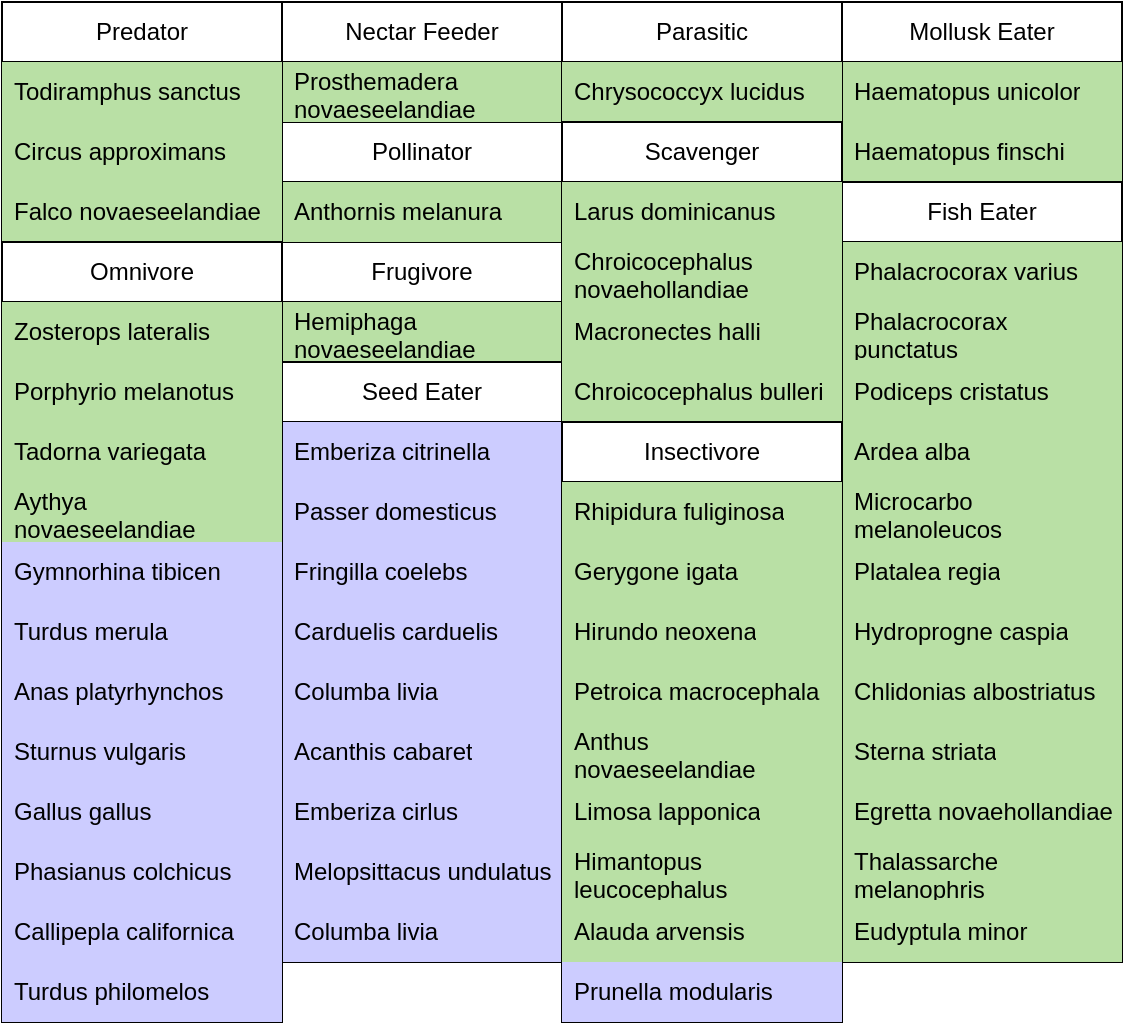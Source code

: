 <mxfile version="22.0.4" type="github">
  <diagram name="Page-1" id="hpkVz6n-l7aUyLmojiAf">
    <mxGraphModel dx="1103" dy="648" grid="1" gridSize="10" guides="1" tooltips="1" connect="1" arrows="1" fold="1" page="1" pageScale="1" pageWidth="827" pageHeight="1169" math="0" shadow="0">
      <root>
        <mxCell id="0" />
        <mxCell id="1" parent="0" />
        <mxCell id="hNA__n7wS_Ob8VKDCrHf-3" value="Frugivore" style="swimlane;fontStyle=0;childLayout=stackLayout;horizontal=1;startSize=30;horizontalStack=0;resizeParent=1;resizeParentMax=0;resizeLast=0;collapsible=1;marginBottom=0;whiteSpace=wrap;html=1;" vertex="1" parent="1">
          <mxGeometry x="260" y="600" width="140" height="60" as="geometry" />
        </mxCell>
        <mxCell id="hNA__n7wS_Ob8VKDCrHf-4" value="Hemiphaga novaeseelandiae" style="text;strokeColor=none;fillColor=#B9E0A5;align=left;verticalAlign=middle;spacingLeft=4;spacingRight=4;overflow=hidden;points=[[0,0.5],[1,0.5]];portConstraint=eastwest;rotatable=0;whiteSpace=wrap;html=1;" vertex="1" parent="hNA__n7wS_Ob8VKDCrHf-3">
          <mxGeometry y="30" width="140" height="30" as="geometry" />
        </mxCell>
        <mxCell id="hNA__n7wS_Ob8VKDCrHf-43" value="Pollinator" style="swimlane;fontStyle=0;childLayout=stackLayout;horizontal=1;startSize=30;horizontalStack=0;resizeParent=1;resizeParentMax=0;resizeLast=0;collapsible=1;marginBottom=0;whiteSpace=wrap;html=1;" vertex="1" parent="1">
          <mxGeometry x="260" y="540" width="140" height="60" as="geometry" />
        </mxCell>
        <mxCell id="hNA__n7wS_Ob8VKDCrHf-44" value="Anthornis melanura" style="text;strokeColor=none;fillColor=#B9E0A5;align=left;verticalAlign=middle;spacingLeft=4;spacingRight=4;overflow=hidden;points=[[0,0.5],[1,0.5]];portConstraint=eastwest;rotatable=0;whiteSpace=wrap;html=1;" vertex="1" parent="hNA__n7wS_Ob8VKDCrHf-43">
          <mxGeometry y="30" width="140" height="30" as="geometry" />
        </mxCell>
        <mxCell id="hNA__n7wS_Ob8VKDCrHf-45" value="Nectar Feeder" style="swimlane;fontStyle=0;childLayout=stackLayout;horizontal=1;startSize=30;horizontalStack=0;resizeParent=1;resizeParentMax=0;resizeLast=0;collapsible=1;marginBottom=0;whiteSpace=wrap;html=1;" vertex="1" parent="1">
          <mxGeometry x="260" y="480" width="140" height="60" as="geometry" />
        </mxCell>
        <mxCell id="hNA__n7wS_Ob8VKDCrHf-46" value="Prosthemadera novaeseelandiae" style="text;strokeColor=none;fillColor=#B9E0A5;align=left;verticalAlign=middle;spacingLeft=4;spacingRight=4;overflow=hidden;points=[[0,0.5],[1,0.5]];portConstraint=eastwest;rotatable=0;whiteSpace=wrap;html=1;" vertex="1" parent="hNA__n7wS_Ob8VKDCrHf-45">
          <mxGeometry y="30" width="140" height="30" as="geometry" />
        </mxCell>
        <mxCell id="hNA__n7wS_Ob8VKDCrHf-49" value="Seed Eater" style="swimlane;fontStyle=0;childLayout=stackLayout;horizontal=1;startSize=30;horizontalStack=0;resizeParent=1;resizeParentMax=0;resizeLast=0;collapsible=1;marginBottom=0;whiteSpace=wrap;html=1;" vertex="1" parent="1">
          <mxGeometry x="260" y="660" width="140" height="300" as="geometry" />
        </mxCell>
        <mxCell id="hNA__n7wS_Ob8VKDCrHf-50" value="Emberiza citrinella" style="text;strokeColor=none;fillColor=#CCCCFF;align=left;verticalAlign=middle;spacingLeft=4;spacingRight=4;overflow=hidden;points=[[0,0.5],[1,0.5]];portConstraint=eastwest;rotatable=0;whiteSpace=wrap;html=1;" vertex="1" parent="hNA__n7wS_Ob8VKDCrHf-49">
          <mxGeometry y="30" width="140" height="30" as="geometry" />
        </mxCell>
        <mxCell id="hNA__n7wS_Ob8VKDCrHf-52" value="Passer domesticus" style="text;strokeColor=none;fillColor=#CCCCFF;align=left;verticalAlign=middle;spacingLeft=4;spacingRight=4;overflow=hidden;points=[[0,0.5],[1,0.5]];portConstraint=eastwest;rotatable=0;whiteSpace=wrap;html=1;" vertex="1" parent="hNA__n7wS_Ob8VKDCrHf-49">
          <mxGeometry y="60" width="140" height="30" as="geometry" />
        </mxCell>
        <mxCell id="hNA__n7wS_Ob8VKDCrHf-53" value="Fringilla coelebs" style="text;strokeColor=none;fillColor=#CCCCFF;align=left;verticalAlign=middle;spacingLeft=4;spacingRight=4;overflow=hidden;points=[[0,0.5],[1,0.5]];portConstraint=eastwest;rotatable=0;whiteSpace=wrap;html=1;" vertex="1" parent="hNA__n7wS_Ob8VKDCrHf-49">
          <mxGeometry y="90" width="140" height="30" as="geometry" />
        </mxCell>
        <mxCell id="hNA__n7wS_Ob8VKDCrHf-56" value="Carduelis carduelis" style="text;strokeColor=none;fillColor=#CCCCFF;align=left;verticalAlign=middle;spacingLeft=4;spacingRight=4;overflow=hidden;points=[[0,0.5],[1,0.5]];portConstraint=eastwest;rotatable=0;whiteSpace=wrap;html=1;" vertex="1" parent="hNA__n7wS_Ob8VKDCrHf-49">
          <mxGeometry y="120" width="140" height="30" as="geometry" />
        </mxCell>
        <mxCell id="hNA__n7wS_Ob8VKDCrHf-55" value="Columba livia" style="text;strokeColor=none;fillColor=#CCCCFF;align=left;verticalAlign=middle;spacingLeft=4;spacingRight=4;overflow=hidden;points=[[0,0.5],[1,0.5]];portConstraint=eastwest;rotatable=0;whiteSpace=wrap;html=1;" vertex="1" parent="hNA__n7wS_Ob8VKDCrHf-49">
          <mxGeometry y="150" width="140" height="30" as="geometry" />
        </mxCell>
        <mxCell id="hNA__n7wS_Ob8VKDCrHf-58" value="Acanthis cabaret" style="text;strokeColor=none;fillColor=#CCCCFF;align=left;verticalAlign=middle;spacingLeft=4;spacingRight=4;overflow=hidden;points=[[0,0.5],[1,0.5]];portConstraint=eastwest;rotatable=0;whiteSpace=wrap;html=1;" vertex="1" parent="hNA__n7wS_Ob8VKDCrHf-49">
          <mxGeometry y="180" width="140" height="30" as="geometry" />
        </mxCell>
        <mxCell id="hNA__n7wS_Ob8VKDCrHf-57" value="Emberiza cirlus" style="text;strokeColor=none;fillColor=#CCCCFF;align=left;verticalAlign=middle;spacingLeft=4;spacingRight=4;overflow=hidden;points=[[0,0.5],[1,0.5]];portConstraint=eastwest;rotatable=0;whiteSpace=wrap;html=1;" vertex="1" parent="hNA__n7wS_Ob8VKDCrHf-49">
          <mxGeometry y="210" width="140" height="30" as="geometry" />
        </mxCell>
        <mxCell id="hNA__n7wS_Ob8VKDCrHf-54" value="Melopsittacus undulatus" style="text;strokeColor=none;fillColor=#CCCCFF;align=left;verticalAlign=middle;spacingLeft=4;spacingRight=4;overflow=hidden;points=[[0,0.5],[1,0.5]];portConstraint=eastwest;rotatable=0;whiteSpace=wrap;html=1;" vertex="1" parent="hNA__n7wS_Ob8VKDCrHf-49">
          <mxGeometry y="240" width="140" height="30" as="geometry" />
        </mxCell>
        <mxCell id="hNA__n7wS_Ob8VKDCrHf-68" value="Columba livia" style="text;strokeColor=none;fillColor=#CCCCFF;align=left;verticalAlign=middle;spacingLeft=4;spacingRight=4;overflow=hidden;points=[[0,0.5],[1,0.5]];portConstraint=eastwest;rotatable=0;whiteSpace=wrap;html=1;" vertex="1" parent="hNA__n7wS_Ob8VKDCrHf-49">
          <mxGeometry y="270" width="140" height="30" as="geometry" />
        </mxCell>
        <mxCell id="hNA__n7wS_Ob8VKDCrHf-69" value="Mollusk Eater" style="swimlane;fontStyle=0;childLayout=stackLayout;horizontal=1;startSize=30;horizontalStack=0;resizeParent=1;resizeParentMax=0;resizeLast=0;collapsible=1;marginBottom=0;whiteSpace=wrap;html=1;" vertex="1" parent="1">
          <mxGeometry x="540" y="480" width="140" height="90" as="geometry" />
        </mxCell>
        <mxCell id="hNA__n7wS_Ob8VKDCrHf-70" value="Haematopus unicolor" style="text;strokeColor=none;fillColor=#B9E0A5;align=left;verticalAlign=middle;spacingLeft=4;spacingRight=4;overflow=hidden;points=[[0,0.5],[1,0.5]];portConstraint=eastwest;rotatable=0;whiteSpace=wrap;html=1;" vertex="1" parent="hNA__n7wS_Ob8VKDCrHf-69">
          <mxGeometry y="30" width="140" height="30" as="geometry" />
        </mxCell>
        <mxCell id="hNA__n7wS_Ob8VKDCrHf-71" value="Haematopus finschi" style="text;strokeColor=none;fillColor=#B9E0A5;align=left;verticalAlign=middle;spacingLeft=4;spacingRight=4;overflow=hidden;points=[[0,0.5],[1,0.5]];portConstraint=eastwest;rotatable=0;whiteSpace=wrap;html=1;" vertex="1" parent="hNA__n7wS_Ob8VKDCrHf-69">
          <mxGeometry y="60" width="140" height="30" as="geometry" />
        </mxCell>
        <mxCell id="hNA__n7wS_Ob8VKDCrHf-79" value="Fish Eater" style="swimlane;fontStyle=0;childLayout=stackLayout;horizontal=1;startSize=30;horizontalStack=0;resizeParent=1;resizeParentMax=0;resizeLast=0;collapsible=1;marginBottom=0;whiteSpace=wrap;html=1;" vertex="1" parent="1">
          <mxGeometry x="540" y="570" width="140" height="390" as="geometry" />
        </mxCell>
        <mxCell id="hNA__n7wS_Ob8VKDCrHf-80" value="Phalacrocorax varius" style="text;strokeColor=none;fillColor=#B9E0A5;align=left;verticalAlign=middle;spacingLeft=4;spacingRight=4;overflow=hidden;points=[[0,0.5],[1,0.5]];portConstraint=eastwest;rotatable=0;whiteSpace=wrap;html=1;" vertex="1" parent="hNA__n7wS_Ob8VKDCrHf-79">
          <mxGeometry y="30" width="140" height="30" as="geometry" />
        </mxCell>
        <mxCell id="hNA__n7wS_Ob8VKDCrHf-81" value="Phalacrocorax punctatus" style="text;strokeColor=none;fillColor=#B9E0A5;align=left;verticalAlign=middle;spacingLeft=4;spacingRight=4;overflow=hidden;points=[[0,0.5],[1,0.5]];portConstraint=eastwest;rotatable=0;whiteSpace=wrap;html=1;" vertex="1" parent="hNA__n7wS_Ob8VKDCrHf-79">
          <mxGeometry y="60" width="140" height="30" as="geometry" />
        </mxCell>
        <mxCell id="hNA__n7wS_Ob8VKDCrHf-82" value="Podiceps cristatus" style="text;strokeColor=none;fillColor=#B9E0A5;align=left;verticalAlign=middle;spacingLeft=4;spacingRight=4;overflow=hidden;points=[[0,0.5],[1,0.5]];portConstraint=eastwest;rotatable=0;whiteSpace=wrap;html=1;" vertex="1" parent="hNA__n7wS_Ob8VKDCrHf-79">
          <mxGeometry y="90" width="140" height="30" as="geometry" />
        </mxCell>
        <mxCell id="hNA__n7wS_Ob8VKDCrHf-83" value="Ardea alba" style="text;strokeColor=none;fillColor=#B9E0A5;align=left;verticalAlign=middle;spacingLeft=4;spacingRight=4;overflow=hidden;points=[[0,0.5],[1,0.5]];portConstraint=eastwest;rotatable=0;whiteSpace=wrap;html=1;" vertex="1" parent="hNA__n7wS_Ob8VKDCrHf-79">
          <mxGeometry y="120" width="140" height="30" as="geometry" />
        </mxCell>
        <mxCell id="hNA__n7wS_Ob8VKDCrHf-84" value="Microcarbo melanoleucos" style="text;strokeColor=none;fillColor=#B9E0A5;align=left;verticalAlign=middle;spacingLeft=4;spacingRight=4;overflow=hidden;points=[[0,0.5],[1,0.5]];portConstraint=eastwest;rotatable=0;whiteSpace=wrap;html=1;" vertex="1" parent="hNA__n7wS_Ob8VKDCrHf-79">
          <mxGeometry y="150" width="140" height="30" as="geometry" />
        </mxCell>
        <mxCell id="hNA__n7wS_Ob8VKDCrHf-87" value="Platalea regia" style="text;strokeColor=none;fillColor=#B9E0A5;align=left;verticalAlign=middle;spacingLeft=4;spacingRight=4;overflow=hidden;points=[[0,0.5],[1,0.5]];portConstraint=eastwest;rotatable=0;whiteSpace=wrap;html=1;" vertex="1" parent="hNA__n7wS_Ob8VKDCrHf-79">
          <mxGeometry y="180" width="140" height="30" as="geometry" />
        </mxCell>
        <mxCell id="hNA__n7wS_Ob8VKDCrHf-86" value="Hydroprogne caspia" style="text;strokeColor=none;fillColor=#B9E0A5;align=left;verticalAlign=middle;spacingLeft=4;spacingRight=4;overflow=hidden;points=[[0,0.5],[1,0.5]];portConstraint=eastwest;rotatable=0;whiteSpace=wrap;html=1;" vertex="1" parent="hNA__n7wS_Ob8VKDCrHf-79">
          <mxGeometry y="210" width="140" height="30" as="geometry" />
        </mxCell>
        <mxCell id="hNA__n7wS_Ob8VKDCrHf-85" value="Chlidonias albostriatus" style="text;strokeColor=none;fillColor=#B9E0A5;align=left;verticalAlign=middle;spacingLeft=4;spacingRight=4;overflow=hidden;points=[[0,0.5],[1,0.5]];portConstraint=eastwest;rotatable=0;whiteSpace=wrap;html=1;" vertex="1" parent="hNA__n7wS_Ob8VKDCrHf-79">
          <mxGeometry y="240" width="140" height="30" as="geometry" />
        </mxCell>
        <mxCell id="hNA__n7wS_Ob8VKDCrHf-88" value="Sterna striata" style="text;strokeColor=none;fillColor=#B9E0A5;align=left;verticalAlign=middle;spacingLeft=4;spacingRight=4;overflow=hidden;points=[[0,0.5],[1,0.5]];portConstraint=eastwest;rotatable=0;whiteSpace=wrap;html=1;" vertex="1" parent="hNA__n7wS_Ob8VKDCrHf-79">
          <mxGeometry y="270" width="140" height="30" as="geometry" />
        </mxCell>
        <mxCell id="hNA__n7wS_Ob8VKDCrHf-89" value="Egretta novaehollandiae" style="text;strokeColor=none;fillColor=#B9E0A5;align=left;verticalAlign=middle;spacingLeft=4;spacingRight=4;overflow=hidden;points=[[0,0.5],[1,0.5]];portConstraint=eastwest;rotatable=0;whiteSpace=wrap;html=1;" vertex="1" parent="hNA__n7wS_Ob8VKDCrHf-79">
          <mxGeometry y="300" width="140" height="30" as="geometry" />
        </mxCell>
        <mxCell id="hNA__n7wS_Ob8VKDCrHf-91" value="Thalassarche melanophris" style="text;strokeColor=none;fillColor=#B9E0A5;align=left;verticalAlign=middle;spacingLeft=4;spacingRight=4;overflow=hidden;points=[[0,0.5],[1,0.5]];portConstraint=eastwest;rotatable=0;whiteSpace=wrap;html=1;" vertex="1" parent="hNA__n7wS_Ob8VKDCrHf-79">
          <mxGeometry y="330" width="140" height="30" as="geometry" />
        </mxCell>
        <mxCell id="hNA__n7wS_Ob8VKDCrHf-90" value="Eudyptula minor" style="text;strokeColor=none;fillColor=#B9E0A5;align=left;verticalAlign=middle;spacingLeft=4;spacingRight=4;overflow=hidden;points=[[0,0.5],[1,0.5]];portConstraint=eastwest;rotatable=0;whiteSpace=wrap;html=1;" vertex="1" parent="hNA__n7wS_Ob8VKDCrHf-79">
          <mxGeometry y="360" width="140" height="30" as="geometry" />
        </mxCell>
        <mxCell id="hNA__n7wS_Ob8VKDCrHf-92" value="Predator" style="swimlane;fontStyle=0;childLayout=stackLayout;horizontal=1;startSize=30;horizontalStack=0;resizeParent=1;resizeParentMax=0;resizeLast=0;collapsible=1;marginBottom=0;whiteSpace=wrap;html=1;" vertex="1" parent="1">
          <mxGeometry x="120" y="480" width="140" height="120" as="geometry" />
        </mxCell>
        <mxCell id="hNA__n7wS_Ob8VKDCrHf-93" value="Todiramphus sanctus" style="text;strokeColor=none;fillColor=#B9E0A5;align=left;verticalAlign=middle;spacingLeft=4;spacingRight=4;overflow=hidden;points=[[0,0.5],[1,0.5]];portConstraint=eastwest;rotatable=0;whiteSpace=wrap;html=1;" vertex="1" parent="hNA__n7wS_Ob8VKDCrHf-92">
          <mxGeometry y="30" width="140" height="30" as="geometry" />
        </mxCell>
        <mxCell id="hNA__n7wS_Ob8VKDCrHf-94" value="Circus approximans" style="text;strokeColor=none;fillColor=#B9E0A5;align=left;verticalAlign=middle;spacingLeft=4;spacingRight=4;overflow=hidden;points=[[0,0.5],[1,0.5]];portConstraint=eastwest;rotatable=0;whiteSpace=wrap;html=1;" vertex="1" parent="hNA__n7wS_Ob8VKDCrHf-92">
          <mxGeometry y="60" width="140" height="30" as="geometry" />
        </mxCell>
        <mxCell id="hNA__n7wS_Ob8VKDCrHf-95" value="Falco novaeseelandiae" style="text;strokeColor=none;fillColor=#B9E0A5;align=left;verticalAlign=middle;spacingLeft=4;spacingRight=4;overflow=hidden;points=[[0,0.5],[1,0.5]];portConstraint=eastwest;rotatable=0;whiteSpace=wrap;html=1;" vertex="1" parent="hNA__n7wS_Ob8VKDCrHf-92">
          <mxGeometry y="90" width="140" height="30" as="geometry" />
        </mxCell>
        <mxCell id="hNA__n7wS_Ob8VKDCrHf-102" value="Parasitic" style="swimlane;fontStyle=0;childLayout=stackLayout;horizontal=1;startSize=30;horizontalStack=0;resizeParent=1;resizeParentMax=0;resizeLast=0;collapsible=1;marginBottom=0;whiteSpace=wrap;html=1;" vertex="1" parent="1">
          <mxGeometry x="400" y="480" width="140" height="60" as="geometry" />
        </mxCell>
        <mxCell id="hNA__n7wS_Ob8VKDCrHf-103" value="Chrysococcyx lucidus" style="text;strokeColor=none;fillColor=#B9E0A5;align=left;verticalAlign=middle;spacingLeft=4;spacingRight=4;overflow=hidden;points=[[0,0.5],[1,0.5]];portConstraint=eastwest;rotatable=0;whiteSpace=wrap;html=1;" vertex="1" parent="hNA__n7wS_Ob8VKDCrHf-102">
          <mxGeometry y="30" width="140" height="30" as="geometry" />
        </mxCell>
        <mxCell id="hNA__n7wS_Ob8VKDCrHf-110" value="Scavenger" style="swimlane;fontStyle=0;childLayout=stackLayout;horizontal=1;startSize=30;horizontalStack=0;resizeParent=1;resizeParentMax=0;resizeLast=0;collapsible=1;marginBottom=0;whiteSpace=wrap;html=1;" vertex="1" parent="1">
          <mxGeometry x="400" y="540" width="140" height="150" as="geometry" />
        </mxCell>
        <mxCell id="hNA__n7wS_Ob8VKDCrHf-111" value="Larus dominicanus" style="text;strokeColor=none;fillColor=#B9E0A5;align=left;verticalAlign=middle;spacingLeft=4;spacingRight=4;overflow=hidden;points=[[0,0.5],[1,0.5]];portConstraint=eastwest;rotatable=0;whiteSpace=wrap;html=1;" vertex="1" parent="hNA__n7wS_Ob8VKDCrHf-110">
          <mxGeometry y="30" width="140" height="30" as="geometry" />
        </mxCell>
        <mxCell id="hNA__n7wS_Ob8VKDCrHf-112" value="Chroicocephalus novaehollandiae" style="text;strokeColor=none;fillColor=#B9E0A5;align=left;verticalAlign=middle;spacingLeft=4;spacingRight=4;overflow=hidden;points=[[0,0.5],[1,0.5]];portConstraint=eastwest;rotatable=0;whiteSpace=wrap;html=1;" vertex="1" parent="hNA__n7wS_Ob8VKDCrHf-110">
          <mxGeometry y="60" width="140" height="30" as="geometry" />
        </mxCell>
        <mxCell id="hNA__n7wS_Ob8VKDCrHf-113" value="Macronectes halli" style="text;strokeColor=none;fillColor=#B9E0A5;align=left;verticalAlign=middle;spacingLeft=4;spacingRight=4;overflow=hidden;points=[[0,0.5],[1,0.5]];portConstraint=eastwest;rotatable=0;whiteSpace=wrap;html=1;" vertex="1" parent="hNA__n7wS_Ob8VKDCrHf-110">
          <mxGeometry y="90" width="140" height="30" as="geometry" />
        </mxCell>
        <mxCell id="hNA__n7wS_Ob8VKDCrHf-114" value="Chroicocephalus bulleri" style="text;strokeColor=none;fillColor=#B9E0A5;align=left;verticalAlign=middle;spacingLeft=4;spacingRight=4;overflow=hidden;points=[[0,0.5],[1,0.5]];portConstraint=eastwest;rotatable=0;whiteSpace=wrap;html=1;" vertex="1" parent="hNA__n7wS_Ob8VKDCrHf-110">
          <mxGeometry y="120" width="140" height="30" as="geometry" />
        </mxCell>
        <mxCell id="hNA__n7wS_Ob8VKDCrHf-123" value="Insectivore" style="swimlane;fontStyle=0;childLayout=stackLayout;horizontal=1;startSize=30;horizontalStack=0;resizeParent=1;resizeParentMax=0;resizeLast=0;collapsible=1;marginBottom=0;whiteSpace=wrap;html=1;" vertex="1" parent="1">
          <mxGeometry x="400" y="690" width="140" height="300" as="geometry" />
        </mxCell>
        <mxCell id="hNA__n7wS_Ob8VKDCrHf-127" value="Rhipidura fuliginosa" style="text;strokeColor=none;fillColor=#B9E0A5;align=left;verticalAlign=middle;spacingLeft=4;spacingRight=4;overflow=hidden;points=[[0,0.5],[1,0.5]];portConstraint=eastwest;rotatable=0;whiteSpace=wrap;html=1;" vertex="1" parent="hNA__n7wS_Ob8VKDCrHf-123">
          <mxGeometry y="30" width="140" height="30" as="geometry" />
        </mxCell>
        <mxCell id="hNA__n7wS_Ob8VKDCrHf-128" value="Gerygone igata" style="text;strokeColor=none;fillColor=#B9E0A5;align=left;verticalAlign=middle;spacingLeft=4;spacingRight=4;overflow=hidden;points=[[0,0.5],[1,0.5]];portConstraint=eastwest;rotatable=0;whiteSpace=wrap;html=1;" vertex="1" parent="hNA__n7wS_Ob8VKDCrHf-123">
          <mxGeometry y="60" width="140" height="30" as="geometry" />
        </mxCell>
        <mxCell id="hNA__n7wS_Ob8VKDCrHf-129" value="Hirundo neoxena" style="text;strokeColor=none;fillColor=#B9E0A5;align=left;verticalAlign=middle;spacingLeft=4;spacingRight=4;overflow=hidden;points=[[0,0.5],[1,0.5]];portConstraint=eastwest;rotatable=0;whiteSpace=wrap;html=1;" vertex="1" parent="hNA__n7wS_Ob8VKDCrHf-123">
          <mxGeometry y="90" width="140" height="30" as="geometry" />
        </mxCell>
        <mxCell id="hNA__n7wS_Ob8VKDCrHf-131" value="Petroica macrocephala" style="text;strokeColor=none;fillColor=#B9E0A5;align=left;verticalAlign=middle;spacingLeft=4;spacingRight=4;overflow=hidden;points=[[0,0.5],[1,0.5]];portConstraint=eastwest;rotatable=0;whiteSpace=wrap;html=1;" vertex="1" parent="hNA__n7wS_Ob8VKDCrHf-123">
          <mxGeometry y="120" width="140" height="30" as="geometry" />
        </mxCell>
        <mxCell id="hNA__n7wS_Ob8VKDCrHf-132" value="Anthus novaeseelandiae" style="text;strokeColor=none;fillColor=#B9E0A5;align=left;verticalAlign=middle;spacingLeft=4;spacingRight=4;overflow=hidden;points=[[0,0.5],[1,0.5]];portConstraint=eastwest;rotatable=0;whiteSpace=wrap;html=1;" vertex="1" parent="hNA__n7wS_Ob8VKDCrHf-123">
          <mxGeometry y="150" width="140" height="30" as="geometry" />
        </mxCell>
        <mxCell id="hNA__n7wS_Ob8VKDCrHf-133" value="Limosa lapponica" style="text;strokeColor=none;fillColor=#B9E0A5;align=left;verticalAlign=middle;spacingLeft=4;spacingRight=4;overflow=hidden;points=[[0,0.5],[1,0.5]];portConstraint=eastwest;rotatable=0;whiteSpace=wrap;html=1;" vertex="1" parent="hNA__n7wS_Ob8VKDCrHf-123">
          <mxGeometry y="180" width="140" height="30" as="geometry" />
        </mxCell>
        <mxCell id="hNA__n7wS_Ob8VKDCrHf-134" value="Himantopus leucocephalus" style="text;strokeColor=none;fillColor=#B9E0A5;align=left;verticalAlign=middle;spacingLeft=4;spacingRight=4;overflow=hidden;points=[[0,0.5],[1,0.5]];portConstraint=eastwest;rotatable=0;whiteSpace=wrap;html=1;" vertex="1" parent="hNA__n7wS_Ob8VKDCrHf-123">
          <mxGeometry y="210" width="140" height="30" as="geometry" />
        </mxCell>
        <mxCell id="hNA__n7wS_Ob8VKDCrHf-135" value="Alauda arvensis" style="text;strokeColor=none;fillColor=#B9E0A5;align=left;verticalAlign=middle;spacingLeft=4;spacingRight=4;overflow=hidden;points=[[0,0.5],[1,0.5]];portConstraint=eastwest;rotatable=0;whiteSpace=wrap;html=1;" vertex="1" parent="hNA__n7wS_Ob8VKDCrHf-123">
          <mxGeometry y="240" width="140" height="30" as="geometry" />
        </mxCell>
        <mxCell id="hNA__n7wS_Ob8VKDCrHf-130" value="Prunella modularis" style="text;strokeColor=none;fillColor=#CCCCFF;align=left;verticalAlign=middle;spacingLeft=4;spacingRight=4;overflow=hidden;points=[[0,0.5],[1,0.5]];portConstraint=eastwest;rotatable=0;whiteSpace=wrap;html=1;" vertex="1" parent="hNA__n7wS_Ob8VKDCrHf-123">
          <mxGeometry y="270" width="140" height="30" as="geometry" />
        </mxCell>
        <mxCell id="hNA__n7wS_Ob8VKDCrHf-136" value="Omnivore" style="swimlane;fontStyle=0;childLayout=stackLayout;horizontal=1;startSize=30;horizontalStack=0;resizeParent=1;resizeParentMax=0;resizeLast=0;collapsible=1;marginBottom=0;whiteSpace=wrap;html=1;" vertex="1" parent="1">
          <mxGeometry x="120" y="600" width="140" height="390" as="geometry" />
        </mxCell>
        <mxCell id="hNA__n7wS_Ob8VKDCrHf-141" value="Zosterops lateralis" style="text;strokeColor=none;fillColor=#B9E0A5;align=left;verticalAlign=middle;spacingLeft=4;spacingRight=4;overflow=hidden;points=[[0,0.5],[1,0.5]];portConstraint=eastwest;rotatable=0;whiteSpace=wrap;html=1;" vertex="1" parent="hNA__n7wS_Ob8VKDCrHf-136">
          <mxGeometry y="30" width="140" height="30" as="geometry" />
        </mxCell>
        <mxCell id="hNA__n7wS_Ob8VKDCrHf-146" value="Porphyrio melanotus" style="text;strokeColor=none;fillColor=#B9E0A5;align=left;verticalAlign=middle;spacingLeft=4;spacingRight=4;overflow=hidden;points=[[0,0.5],[1,0.5]];portConstraint=eastwest;rotatable=0;whiteSpace=wrap;html=1;" vertex="1" parent="hNA__n7wS_Ob8VKDCrHf-136">
          <mxGeometry y="60" width="140" height="30" as="geometry" />
        </mxCell>
        <mxCell id="hNA__n7wS_Ob8VKDCrHf-149" value="Tadorna variegata" style="text;strokeColor=none;fillColor=#B9E0A5;align=left;verticalAlign=middle;spacingLeft=4;spacingRight=4;overflow=hidden;points=[[0,0.5],[1,0.5]];portConstraint=eastwest;rotatable=0;whiteSpace=wrap;html=1;" vertex="1" parent="hNA__n7wS_Ob8VKDCrHf-136">
          <mxGeometry y="90" width="140" height="30" as="geometry" />
        </mxCell>
        <mxCell id="hNA__n7wS_Ob8VKDCrHf-150" value="Aythya novaeseelandiae" style="text;strokeColor=none;fillColor=#B9E0A5;align=left;verticalAlign=middle;spacingLeft=4;spacingRight=4;overflow=hidden;points=[[0,0.5],[1,0.5]];portConstraint=eastwest;rotatable=0;whiteSpace=wrap;html=1;" vertex="1" parent="hNA__n7wS_Ob8VKDCrHf-136">
          <mxGeometry y="120" width="140" height="30" as="geometry" />
        </mxCell>
        <mxCell id="hNA__n7wS_Ob8VKDCrHf-142" value="Gymnorhina tibicen" style="text;strokeColor=none;fillColor=#CCCCFF;align=left;verticalAlign=middle;spacingLeft=4;spacingRight=4;overflow=hidden;points=[[0,0.5],[1,0.5]];portConstraint=eastwest;rotatable=0;whiteSpace=wrap;html=1;" vertex="1" parent="hNA__n7wS_Ob8VKDCrHf-136">
          <mxGeometry y="150" width="140" height="30" as="geometry" />
        </mxCell>
        <mxCell id="hNA__n7wS_Ob8VKDCrHf-143" value="Turdus merula" style="text;strokeColor=none;fillColor=#CCCCFF;align=left;verticalAlign=middle;spacingLeft=4;spacingRight=4;overflow=hidden;points=[[0,0.5],[1,0.5]];portConstraint=eastwest;rotatable=0;whiteSpace=wrap;html=1;" vertex="1" parent="hNA__n7wS_Ob8VKDCrHf-136">
          <mxGeometry y="180" width="140" height="30" as="geometry" />
        </mxCell>
        <mxCell id="hNA__n7wS_Ob8VKDCrHf-144" value="Anas platyrhynchos" style="text;strokeColor=none;fillColor=#CCCCFF;align=left;verticalAlign=middle;spacingLeft=4;spacingRight=4;overflow=hidden;points=[[0,0.5],[1,0.5]];portConstraint=eastwest;rotatable=0;whiteSpace=wrap;html=1;" vertex="1" parent="hNA__n7wS_Ob8VKDCrHf-136">
          <mxGeometry y="210" width="140" height="30" as="geometry" />
        </mxCell>
        <mxCell id="hNA__n7wS_Ob8VKDCrHf-145" value="Sturnus vulgaris" style="text;strokeColor=none;fillColor=#CCCCFF;align=left;verticalAlign=middle;spacingLeft=4;spacingRight=4;overflow=hidden;points=[[0,0.5],[1,0.5]];portConstraint=eastwest;rotatable=0;whiteSpace=wrap;html=1;" vertex="1" parent="hNA__n7wS_Ob8VKDCrHf-136">
          <mxGeometry y="240" width="140" height="30" as="geometry" />
        </mxCell>
        <mxCell id="hNA__n7wS_Ob8VKDCrHf-147" value="Gallus gallus" style="text;strokeColor=none;fillColor=#CCCCFF;align=left;verticalAlign=middle;spacingLeft=4;spacingRight=4;overflow=hidden;points=[[0,0.5],[1,0.5]];portConstraint=eastwest;rotatable=0;whiteSpace=wrap;html=1;" vertex="1" parent="hNA__n7wS_Ob8VKDCrHf-136">
          <mxGeometry y="270" width="140" height="30" as="geometry" />
        </mxCell>
        <mxCell id="hNA__n7wS_Ob8VKDCrHf-148" value="Phasianus colchicus" style="text;strokeColor=none;fillColor=#CCCCFF;align=left;verticalAlign=middle;spacingLeft=4;spacingRight=4;overflow=hidden;points=[[0,0.5],[1,0.5]];portConstraint=eastwest;rotatable=0;whiteSpace=wrap;html=1;" vertex="1" parent="hNA__n7wS_Ob8VKDCrHf-136">
          <mxGeometry y="300" width="140" height="30" as="geometry" />
        </mxCell>
        <mxCell id="hNA__n7wS_Ob8VKDCrHf-151" value="Callipepla californica" style="text;strokeColor=none;fillColor=#CCCCFF;align=left;verticalAlign=middle;spacingLeft=4;spacingRight=4;overflow=hidden;points=[[0,0.5],[1,0.5]];portConstraint=eastwest;rotatable=0;whiteSpace=wrap;html=1;" vertex="1" parent="hNA__n7wS_Ob8VKDCrHf-136">
          <mxGeometry y="330" width="140" height="30" as="geometry" />
        </mxCell>
        <mxCell id="hNA__n7wS_Ob8VKDCrHf-152" value="Turdus philomelos" style="text;strokeColor=none;fillColor=#CCCCFF;align=left;verticalAlign=middle;spacingLeft=4;spacingRight=4;overflow=hidden;points=[[0,0.5],[1,0.5]];portConstraint=eastwest;rotatable=0;whiteSpace=wrap;html=1;" vertex="1" parent="hNA__n7wS_Ob8VKDCrHf-136">
          <mxGeometry y="360" width="140" height="30" as="geometry" />
        </mxCell>
      </root>
    </mxGraphModel>
  </diagram>
</mxfile>
